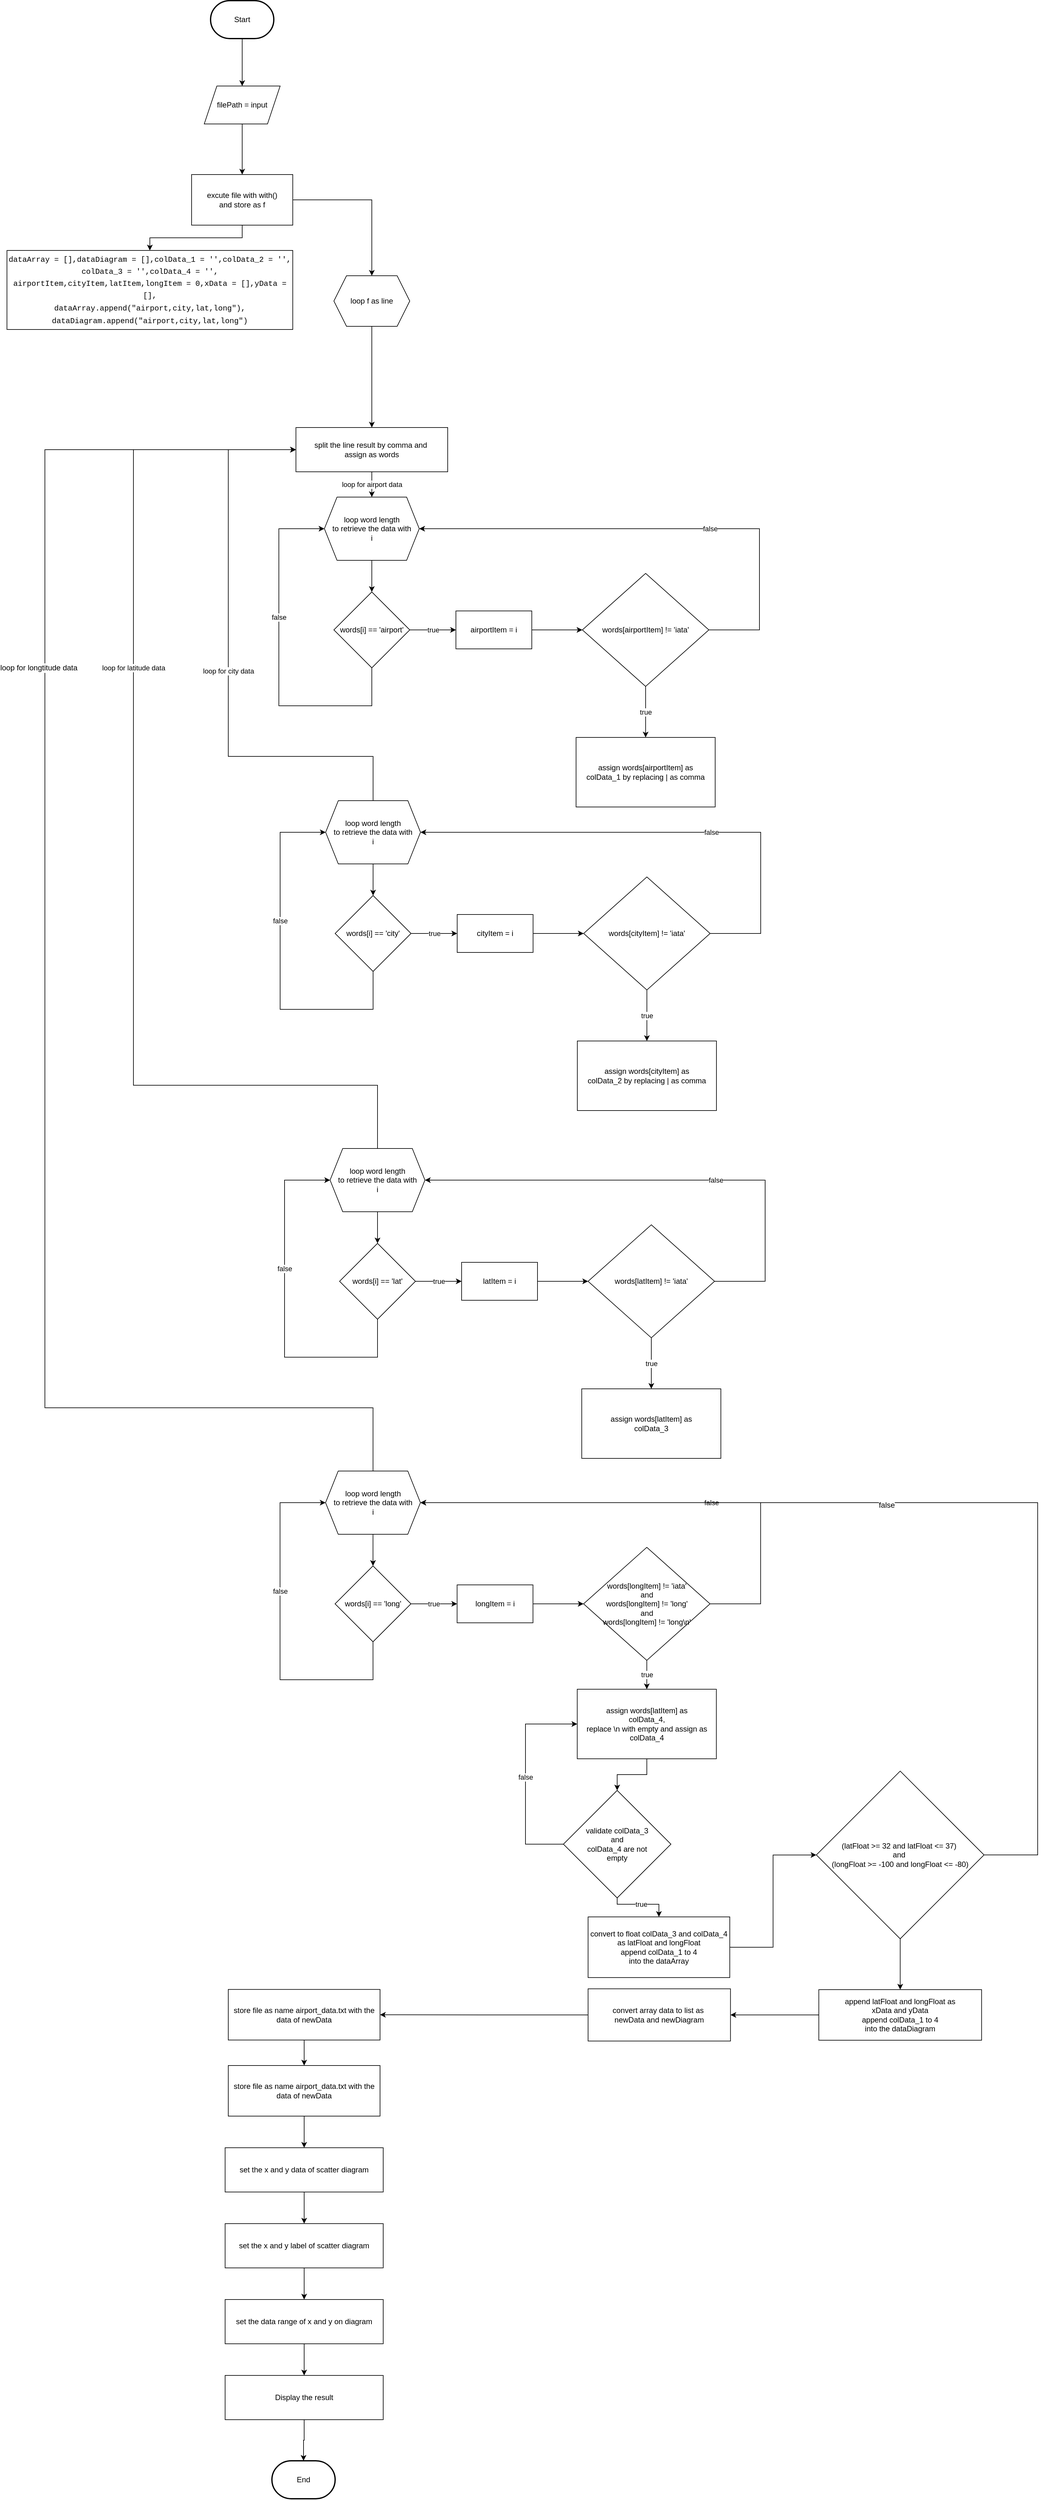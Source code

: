 <mxfile version="18.0.8" type="github">
  <diagram id="BPIov5GIYBPwOmNNc0Fw" name="Page-1">
    <mxGraphModel dx="1422" dy="864" grid="1" gridSize="10" guides="1" tooltips="1" connect="1" arrows="1" fold="1" page="1" pageScale="1" pageWidth="2000" pageHeight="5000" math="0" shadow="0">
      <root>
        <mxCell id="0" />
        <mxCell id="1" parent="0" />
        <mxCell id="6LwQTle8XzFV5wLSoJAP-1" value="filePath = input" style="shape=parallelogram;perimeter=parallelogramPerimeter;whiteSpace=wrap;html=1;fixedSize=1;" parent="1" vertex="1">
          <mxGeometry x="502" y="155" width="120" height="60" as="geometry" />
        </mxCell>
        <mxCell id="6LwQTle8XzFV5wLSoJAP-20" style="edgeStyle=orthogonalEdgeStyle;rounded=0;orthogonalLoop=1;jettySize=auto;html=1;exitX=0.5;exitY=1;exitDx=0;exitDy=0;entryX=0.5;entryY=0;entryDx=0;entryDy=0;" parent="1" source="6LwQTle8XzFV5wLSoJAP-2" target="6LwQTle8XzFV5wLSoJAP-4" edge="1">
          <mxGeometry relative="1" as="geometry" />
        </mxCell>
        <mxCell id="6LwQTle8XzFV5wLSoJAP-2" value="excute file with with()&lt;br&gt;and store as f" style="rounded=0;whiteSpace=wrap;html=1;" parent="1" vertex="1">
          <mxGeometry x="482" y="295" width="160" height="80" as="geometry" />
        </mxCell>
        <mxCell id="6LwQTle8XzFV5wLSoJAP-3" value="" style="endArrow=classic;html=1;rounded=0;entryX=0.5;entryY=0;entryDx=0;entryDy=0;exitX=0.5;exitY=1;exitDx=0;exitDy=0;" parent="1" source="6LwQTle8XzFV5wLSoJAP-1" target="6LwQTle8XzFV5wLSoJAP-2" edge="1">
          <mxGeometry width="50" height="50" relative="1" as="geometry">
            <mxPoint x="602" y="335" as="sourcePoint" />
            <mxPoint x="652" y="285" as="targetPoint" />
          </mxGeometry>
        </mxCell>
        <mxCell id="6LwQTle8XzFV5wLSoJAP-4" value="&lt;div style=&quot;line-height: 19px;&quot;&gt;&lt;div style=&quot;font-family: Consolas, &amp;quot;Courier New&amp;quot;, monospace;&quot;&gt;dataArray = [],&lt;span style=&quot;background-color: initial;&quot;&gt;dataDiagram &lt;/span&gt;&lt;span style=&quot;background-color: initial;&quot;&gt;=&lt;/span&gt;&lt;span style=&quot;background-color: initial;&quot;&gt; [],&lt;/span&gt;&lt;span style=&quot;background-color: initial;&quot;&gt;colData_1 &lt;/span&gt;&lt;span style=&quot;background-color: initial;&quot;&gt;=&lt;/span&gt;&lt;span style=&quot;background-color: initial;&quot;&gt; &lt;/span&gt;&lt;span style=&quot;background-color: initial;&quot;&gt;&#39;&#39;,&lt;/span&gt;&lt;span style=&quot;background-color: initial;&quot;&gt;colData_2 &lt;/span&gt;&lt;span style=&quot;background-color: initial;&quot;&gt;=&lt;/span&gt;&lt;span style=&quot;background-color: initial;&quot;&gt; &lt;/span&gt;&lt;span style=&quot;background-color: initial;&quot;&gt;&#39;&#39;,&lt;/span&gt;&lt;/div&gt;&lt;div style=&quot;font-family: Consolas, &amp;quot;Courier New&amp;quot;, monospace;&quot;&gt;&lt;span style=&quot;background-color: initial;&quot;&gt;colData_3 &lt;/span&gt;&lt;span style=&quot;background-color: initial;&quot;&gt;=&lt;/span&gt;&lt;span style=&quot;background-color: initial;&quot;&gt; &lt;/span&gt;&lt;span style=&quot;background-color: initial;&quot;&gt;&#39;&#39;,&lt;/span&gt;&lt;span style=&quot;background-color: initial;&quot;&gt;colData_4 &lt;/span&gt;&lt;span style=&quot;background-color: initial;&quot;&gt;=&lt;/span&gt;&lt;span style=&quot;background-color: initial;&quot;&gt; &lt;/span&gt;&lt;span style=&quot;background-color: initial;&quot;&gt;&#39;&#39;,&lt;/span&gt;&lt;/div&gt;&lt;div style=&quot;font-family: Consolas, &amp;quot;Courier New&amp;quot;, monospace;&quot;&gt;&lt;span style=&quot;background-color: initial;&quot;&gt;airportItem,&lt;/span&gt;&lt;span style=&quot;background-color: initial;&quot;&gt;cityItem,&lt;/span&gt;&lt;span style=&quot;background-color: initial;&quot;&gt;latItem,&lt;/span&gt;&lt;span style=&quot;background-color: initial;&quot;&gt;longItem &lt;/span&gt;&lt;span style=&quot;background-color: initial;&quot;&gt;=&lt;/span&gt;&lt;span style=&quot;background-color: initial;&quot;&gt; &lt;/span&gt;&lt;span style=&quot;background-color: initial;&quot;&gt;0,&lt;/span&gt;&lt;span style=&quot;background-color: initial;&quot;&gt;xData &lt;/span&gt;&lt;span style=&quot;background-color: initial;&quot;&gt;=&lt;/span&gt;&lt;span style=&quot;background-color: initial;&quot;&gt; [],&lt;/span&gt;&lt;span style=&quot;background-color: initial;&quot;&gt;yData &lt;/span&gt;&lt;span style=&quot;background-color: initial;&quot;&gt;=&lt;/span&gt;&lt;span style=&quot;background-color: initial;&quot;&gt; [],&lt;/span&gt;&lt;/div&gt;&lt;div style=&quot;&quot;&gt;&lt;span style=&quot;background-color: initial;&quot;&gt;&lt;font face=&quot;Consolas, Courier New, monospace&quot;&gt;dataArray.append(&quot;airport,city,lat,long&quot;),&lt;/font&gt;&lt;/span&gt;&lt;/div&gt;&lt;div style=&quot;&quot;&gt;&lt;span style=&quot;background-color: initial;&quot;&gt;&lt;font face=&quot;Consolas, Courier New, monospace&quot;&gt;dataDiagram.append(&quot;airport,city,lat,long&quot;)&lt;/font&gt;&lt;br&gt;&lt;/span&gt;&lt;/div&gt;&lt;/div&gt;" style="rounded=0;whiteSpace=wrap;html=1;" parent="1" vertex="1">
          <mxGeometry x="190" y="415" width="452" height="125" as="geometry" />
        </mxCell>
        <mxCell id="6LwQTle8XzFV5wLSoJAP-6" value="" style="endArrow=classic;html=1;rounded=0;exitX=1;exitY=0.5;exitDx=0;exitDy=0;entryX=0.5;entryY=0;entryDx=0;entryDy=0;" parent="1" source="6LwQTle8XzFV5wLSoJAP-2" target="6LwQTle8XzFV5wLSoJAP-9" edge="1">
          <mxGeometry width="50" height="50" relative="1" as="geometry">
            <mxPoint x="692" y="395" as="sourcePoint" />
            <mxPoint x="767" y="455" as="targetPoint" />
            <Array as="points">
              <mxPoint x="767" y="335" />
            </Array>
          </mxGeometry>
        </mxCell>
        <mxCell id="6LwQTle8XzFV5wLSoJAP-8" value="" style="endArrow=classic;html=1;rounded=0;entryX=0.5;entryY=0;entryDx=0;entryDy=0;exitX=0.5;exitY=1;exitDx=0;exitDy=0;" parent="1" source="6LwQTle8XzFV5wLSoJAP-9" target="6LwQTle8XzFV5wLSoJAP-11" edge="1">
          <mxGeometry width="50" height="50" relative="1" as="geometry">
            <mxPoint x="767" y="540" as="sourcePoint" />
            <mxPoint x="767" y="575" as="targetPoint" />
          </mxGeometry>
        </mxCell>
        <mxCell id="6LwQTle8XzFV5wLSoJAP-9" value="loop f as line" style="shape=hexagon;perimeter=hexagonPerimeter2;whiteSpace=wrap;html=1;fixedSize=1;" parent="1" vertex="1">
          <mxGeometry x="707" y="455" width="120" height="80" as="geometry" />
        </mxCell>
        <mxCell id="6LwQTle8XzFV5wLSoJAP-11" value="split the line result by comma and&amp;nbsp;&lt;br&gt;assign as words" style="rounded=0;whiteSpace=wrap;html=1;" parent="1" vertex="1">
          <mxGeometry x="647" y="695" width="240" height="70" as="geometry" />
        </mxCell>
        <mxCell id="6LwQTle8XzFV5wLSoJAP-16" style="edgeStyle=orthogonalEdgeStyle;rounded=0;orthogonalLoop=1;jettySize=auto;html=1;entryX=0.5;entryY=0;entryDx=0;entryDy=0;" parent="1" source="6LwQTle8XzFV5wLSoJAP-13" target="6LwQTle8XzFV5wLSoJAP-15" edge="1">
          <mxGeometry relative="1" as="geometry" />
        </mxCell>
        <mxCell id="6LwQTle8XzFV5wLSoJAP-13" value="loop word length&lt;br&gt;to retrieve the data with&lt;br&gt;i" style="shape=hexagon;perimeter=hexagonPerimeter2;whiteSpace=wrap;html=1;fixedSize=1;" parent="1" vertex="1">
          <mxGeometry x="692" y="805" width="150" height="100" as="geometry" />
        </mxCell>
        <mxCell id="6LwQTle8XzFV5wLSoJAP-14" value="loop for airport data" style="endArrow=classic;html=1;rounded=0;entryX=0.5;entryY=0;entryDx=0;entryDy=0;exitX=0.5;exitY=1;exitDx=0;exitDy=0;" parent="1" source="6LwQTle8XzFV5wLSoJAP-11" target="6LwQTle8XzFV5wLSoJAP-13" edge="1">
          <mxGeometry width="50" height="50" relative="1" as="geometry">
            <mxPoint x="777" y="655" as="sourcePoint" />
            <mxPoint x="777" y="705" as="targetPoint" />
          </mxGeometry>
        </mxCell>
        <mxCell id="6LwQTle8XzFV5wLSoJAP-17" value="true" style="edgeStyle=orthogonalEdgeStyle;rounded=0;orthogonalLoop=1;jettySize=auto;html=1;" parent="1" source="6LwQTle8XzFV5wLSoJAP-15" target="6LwQTle8XzFV5wLSoJAP-19" edge="1">
          <mxGeometry relative="1" as="geometry">
            <mxPoint x="900" y="1015" as="targetPoint" />
          </mxGeometry>
        </mxCell>
        <mxCell id="6LwQTle8XzFV5wLSoJAP-18" value="false" style="edgeStyle=orthogonalEdgeStyle;rounded=0;orthogonalLoop=1;jettySize=auto;html=1;exitX=0.5;exitY=1;exitDx=0;exitDy=0;entryX=0;entryY=0.5;entryDx=0;entryDy=0;" parent="1" source="6LwQTle8XzFV5wLSoJAP-15" target="6LwQTle8XzFV5wLSoJAP-13" edge="1">
          <mxGeometry x="0.241" relative="1" as="geometry">
            <Array as="points">
              <mxPoint x="767" y="1135" />
              <mxPoint x="620" y="1135" />
              <mxPoint x="620" y="855" />
            </Array>
            <mxPoint as="offset" />
          </mxGeometry>
        </mxCell>
        <mxCell id="6LwQTle8XzFV5wLSoJAP-15" value="words[i] == &#39;airport&#39;" style="rhombus;whiteSpace=wrap;html=1;" parent="1" vertex="1">
          <mxGeometry x="707" y="955" width="120" height="120" as="geometry" />
        </mxCell>
        <mxCell id="6LwQTle8XzFV5wLSoJAP-22" value="" style="edgeStyle=orthogonalEdgeStyle;rounded=0;orthogonalLoop=1;jettySize=auto;html=1;" parent="1" source="6LwQTle8XzFV5wLSoJAP-19" target="6LwQTle8XzFV5wLSoJAP-21" edge="1">
          <mxGeometry relative="1" as="geometry" />
        </mxCell>
        <mxCell id="6LwQTle8XzFV5wLSoJAP-19" value="airportItem = i" style="rounded=0;whiteSpace=wrap;html=1;" parent="1" vertex="1">
          <mxGeometry x="900" y="985" width="120" height="60" as="geometry" />
        </mxCell>
        <mxCell id="6LwQTle8XzFV5wLSoJAP-23" style="edgeStyle=orthogonalEdgeStyle;rounded=0;orthogonalLoop=1;jettySize=auto;html=1;entryX=1;entryY=0.5;entryDx=0;entryDy=0;" parent="1" source="6LwQTle8XzFV5wLSoJAP-21" target="6LwQTle8XzFV5wLSoJAP-13" edge="1">
          <mxGeometry relative="1" as="geometry">
            <Array as="points">
              <mxPoint x="1380" y="1015" />
              <mxPoint x="1380" y="855" />
            </Array>
          </mxGeometry>
        </mxCell>
        <mxCell id="6LwQTle8XzFV5wLSoJAP-24" value="false" style="edgeLabel;html=1;align=center;verticalAlign=middle;resizable=0;points=[];" parent="6LwQTle8XzFV5wLSoJAP-23" vertex="1" connectable="0">
          <mxGeometry x="-0.182" relative="1" as="geometry">
            <mxPoint as="offset" />
          </mxGeometry>
        </mxCell>
        <mxCell id="6LwQTle8XzFV5wLSoJAP-28" value="true" style="edgeStyle=orthogonalEdgeStyle;rounded=0;orthogonalLoop=1;jettySize=auto;html=1;" parent="1" source="6LwQTle8XzFV5wLSoJAP-21" target="6LwQTle8XzFV5wLSoJAP-27" edge="1">
          <mxGeometry relative="1" as="geometry" />
        </mxCell>
        <mxCell id="6LwQTle8XzFV5wLSoJAP-21" value="words[airportItem] != &#39;iata&#39;" style="rhombus;whiteSpace=wrap;html=1;rounded=0;" parent="1" vertex="1">
          <mxGeometry x="1100" y="925.63" width="200" height="178.75" as="geometry" />
        </mxCell>
        <mxCell id="6LwQTle8XzFV5wLSoJAP-27" value="assign&amp;nbsp;words[airportItem] as &lt;br&gt;colData_1 by replacing | as comma" style="whiteSpace=wrap;html=1;rounded=0;" parent="1" vertex="1">
          <mxGeometry x="1090" y="1185.01" width="219.99" height="109.99" as="geometry" />
        </mxCell>
        <mxCell id="6LwQTle8XzFV5wLSoJAP-29" style="edgeStyle=orthogonalEdgeStyle;rounded=0;orthogonalLoop=1;jettySize=auto;html=1;entryX=0.5;entryY=0;entryDx=0;entryDy=0;exitX=0.5;exitY=1;exitDx=0;exitDy=0;" parent="1" source="6LwQTle8XzFV5wLSoJAP-40" target="6LwQTle8XzFV5wLSoJAP-32" edge="1">
          <mxGeometry relative="1" as="geometry">
            <mxPoint x="769" y="1385" as="sourcePoint" />
          </mxGeometry>
        </mxCell>
        <mxCell id="6LwQTle8XzFV5wLSoJAP-30" value="true" style="edgeStyle=orthogonalEdgeStyle;rounded=0;orthogonalLoop=1;jettySize=auto;html=1;" parent="1" source="6LwQTle8XzFV5wLSoJAP-32" target="6LwQTle8XzFV5wLSoJAP-34" edge="1">
          <mxGeometry relative="1" as="geometry">
            <mxPoint x="902" y="1495" as="targetPoint" />
          </mxGeometry>
        </mxCell>
        <mxCell id="6LwQTle8XzFV5wLSoJAP-31" value="false" style="edgeStyle=orthogonalEdgeStyle;rounded=0;orthogonalLoop=1;jettySize=auto;html=1;exitX=0.5;exitY=1;exitDx=0;exitDy=0;entryX=0;entryY=0.5;entryDx=0;entryDy=0;" parent="1" source="6LwQTle8XzFV5wLSoJAP-32" target="6LwQTle8XzFV5wLSoJAP-40" edge="1">
          <mxGeometry x="0.241" relative="1" as="geometry">
            <mxPoint x="694" y="1335" as="targetPoint" />
            <Array as="points">
              <mxPoint x="769" y="1615" />
              <mxPoint x="622" y="1615" />
              <mxPoint x="622" y="1335" />
            </Array>
            <mxPoint as="offset" />
          </mxGeometry>
        </mxCell>
        <mxCell id="6LwQTle8XzFV5wLSoJAP-32" value="words[i] == &#39;city&#39;" style="rhombus;whiteSpace=wrap;html=1;" parent="1" vertex="1">
          <mxGeometry x="709" y="1435" width="120" height="120" as="geometry" />
        </mxCell>
        <mxCell id="6LwQTle8XzFV5wLSoJAP-33" value="" style="edgeStyle=orthogonalEdgeStyle;rounded=0;orthogonalLoop=1;jettySize=auto;html=1;" parent="1" source="6LwQTle8XzFV5wLSoJAP-34" target="6LwQTle8XzFV5wLSoJAP-38" edge="1">
          <mxGeometry relative="1" as="geometry" />
        </mxCell>
        <mxCell id="6LwQTle8XzFV5wLSoJAP-34" value="cityItem = i" style="rounded=0;whiteSpace=wrap;html=1;" parent="1" vertex="1">
          <mxGeometry x="902" y="1465" width="120" height="60" as="geometry" />
        </mxCell>
        <mxCell id="6LwQTle8XzFV5wLSoJAP-35" style="edgeStyle=orthogonalEdgeStyle;rounded=0;orthogonalLoop=1;jettySize=auto;html=1;entryX=1;entryY=0.5;entryDx=0;entryDy=0;" parent="1" source="6LwQTle8XzFV5wLSoJAP-38" target="6LwQTle8XzFV5wLSoJAP-40" edge="1">
          <mxGeometry relative="1" as="geometry">
            <mxPoint x="844" y="1335" as="targetPoint" />
            <Array as="points">
              <mxPoint x="1382" y="1495" />
              <mxPoint x="1382" y="1335" />
            </Array>
          </mxGeometry>
        </mxCell>
        <mxCell id="6LwQTle8XzFV5wLSoJAP-36" value="false" style="edgeLabel;html=1;align=center;verticalAlign=middle;resizable=0;points=[];" parent="6LwQTle8XzFV5wLSoJAP-35" vertex="1" connectable="0">
          <mxGeometry x="-0.182" relative="1" as="geometry">
            <mxPoint as="offset" />
          </mxGeometry>
        </mxCell>
        <mxCell id="6LwQTle8XzFV5wLSoJAP-37" value="true" style="edgeStyle=orthogonalEdgeStyle;rounded=0;orthogonalLoop=1;jettySize=auto;html=1;" parent="1" source="6LwQTle8XzFV5wLSoJAP-38" target="6LwQTle8XzFV5wLSoJAP-39" edge="1">
          <mxGeometry relative="1" as="geometry" />
        </mxCell>
        <mxCell id="6LwQTle8XzFV5wLSoJAP-38" value="words[cityItem] != &#39;iata&#39;" style="rhombus;whiteSpace=wrap;html=1;rounded=0;" parent="1" vertex="1">
          <mxGeometry x="1102" y="1405.63" width="200" height="178.75" as="geometry" />
        </mxCell>
        <mxCell id="6LwQTle8XzFV5wLSoJAP-39" value="assign&amp;nbsp;words[cityItem] as &lt;br&gt;colData_2 by replacing | as comma" style="whiteSpace=wrap;html=1;rounded=0;" parent="1" vertex="1">
          <mxGeometry x="1092" y="1665.01" width="219.99" height="109.99" as="geometry" />
        </mxCell>
        <mxCell id="6LwQTle8XzFV5wLSoJAP-41" value="loop for city data" style="edgeStyle=orthogonalEdgeStyle;rounded=0;orthogonalLoop=1;jettySize=auto;html=1;entryX=0;entryY=0.5;entryDx=0;entryDy=0;" parent="1" source="6LwQTle8XzFV5wLSoJAP-40" target="6LwQTle8XzFV5wLSoJAP-11" edge="1">
          <mxGeometry x="-0.026" relative="1" as="geometry">
            <Array as="points">
              <mxPoint x="769" y="1215" />
              <mxPoint x="540" y="1215" />
              <mxPoint x="540" y="730" />
            </Array>
            <mxPoint as="offset" />
          </mxGeometry>
        </mxCell>
        <mxCell id="6LwQTle8XzFV5wLSoJAP-40" value="loop word length&lt;br&gt;to retrieve the data with&lt;br&gt;i" style="shape=hexagon;perimeter=hexagonPerimeter2;whiteSpace=wrap;html=1;fixedSize=1;" parent="1" vertex="1">
          <mxGeometry x="694" y="1285" width="150" height="100" as="geometry" />
        </mxCell>
        <mxCell id="6LwQTle8XzFV5wLSoJAP-42" style="edgeStyle=orthogonalEdgeStyle;rounded=0;orthogonalLoop=1;jettySize=auto;html=1;entryX=0.5;entryY=0;entryDx=0;entryDy=0;exitX=0.5;exitY=1;exitDx=0;exitDy=0;" parent="1" source="6LwQTle8XzFV5wLSoJAP-53" target="6LwQTle8XzFV5wLSoJAP-45" edge="1">
          <mxGeometry relative="1" as="geometry">
            <mxPoint x="776" y="1935" as="sourcePoint" />
          </mxGeometry>
        </mxCell>
        <mxCell id="6LwQTle8XzFV5wLSoJAP-43" value="true" style="edgeStyle=orthogonalEdgeStyle;rounded=0;orthogonalLoop=1;jettySize=auto;html=1;" parent="1" source="6LwQTle8XzFV5wLSoJAP-45" target="6LwQTle8XzFV5wLSoJAP-47" edge="1">
          <mxGeometry relative="1" as="geometry">
            <mxPoint x="909" y="2045" as="targetPoint" />
          </mxGeometry>
        </mxCell>
        <mxCell id="6LwQTle8XzFV5wLSoJAP-44" value="false" style="edgeStyle=orthogonalEdgeStyle;rounded=0;orthogonalLoop=1;jettySize=auto;html=1;exitX=0.5;exitY=1;exitDx=0;exitDy=0;entryX=0;entryY=0.5;entryDx=0;entryDy=0;" parent="1" source="6LwQTle8XzFV5wLSoJAP-45" target="6LwQTle8XzFV5wLSoJAP-53" edge="1">
          <mxGeometry x="0.241" relative="1" as="geometry">
            <mxPoint x="701" y="1885" as="targetPoint" />
            <Array as="points">
              <mxPoint x="776" y="2165" />
              <mxPoint x="629" y="2165" />
              <mxPoint x="629" y="1885" />
            </Array>
            <mxPoint as="offset" />
          </mxGeometry>
        </mxCell>
        <mxCell id="6LwQTle8XzFV5wLSoJAP-45" value="words[i] == &#39;lat&#39;" style="rhombus;whiteSpace=wrap;html=1;" parent="1" vertex="1">
          <mxGeometry x="716" y="1985" width="120" height="120" as="geometry" />
        </mxCell>
        <mxCell id="6LwQTle8XzFV5wLSoJAP-46" value="" style="edgeStyle=orthogonalEdgeStyle;rounded=0;orthogonalLoop=1;jettySize=auto;html=1;" parent="1" source="6LwQTle8XzFV5wLSoJAP-47" target="6LwQTle8XzFV5wLSoJAP-51" edge="1">
          <mxGeometry relative="1" as="geometry" />
        </mxCell>
        <mxCell id="6LwQTle8XzFV5wLSoJAP-47" value="latItem = i" style="rounded=0;whiteSpace=wrap;html=1;" parent="1" vertex="1">
          <mxGeometry x="909" y="2015" width="120" height="60" as="geometry" />
        </mxCell>
        <mxCell id="6LwQTle8XzFV5wLSoJAP-48" style="edgeStyle=orthogonalEdgeStyle;rounded=0;orthogonalLoop=1;jettySize=auto;html=1;entryX=1;entryY=0.5;entryDx=0;entryDy=0;" parent="1" source="6LwQTle8XzFV5wLSoJAP-51" target="6LwQTle8XzFV5wLSoJAP-53" edge="1">
          <mxGeometry relative="1" as="geometry">
            <mxPoint x="851" y="1885" as="targetPoint" />
            <Array as="points">
              <mxPoint x="1389" y="2045" />
              <mxPoint x="1389" y="1885" />
            </Array>
          </mxGeometry>
        </mxCell>
        <mxCell id="6LwQTle8XzFV5wLSoJAP-49" value="false" style="edgeLabel;html=1;align=center;verticalAlign=middle;resizable=0;points=[];" parent="6LwQTle8XzFV5wLSoJAP-48" vertex="1" connectable="0">
          <mxGeometry x="-0.182" relative="1" as="geometry">
            <mxPoint as="offset" />
          </mxGeometry>
        </mxCell>
        <mxCell id="6LwQTle8XzFV5wLSoJAP-50" value="true" style="edgeStyle=orthogonalEdgeStyle;rounded=0;orthogonalLoop=1;jettySize=auto;html=1;" parent="1" source="6LwQTle8XzFV5wLSoJAP-51" target="6LwQTle8XzFV5wLSoJAP-52" edge="1">
          <mxGeometry relative="1" as="geometry" />
        </mxCell>
        <mxCell id="6LwQTle8XzFV5wLSoJAP-51" value="words[latItem] != &#39;iata&#39;" style="rhombus;whiteSpace=wrap;html=1;rounded=0;" parent="1" vertex="1">
          <mxGeometry x="1109" y="1955.63" width="200" height="178.75" as="geometry" />
        </mxCell>
        <mxCell id="6LwQTle8XzFV5wLSoJAP-52" value="assign&amp;nbsp;words[latItem] as &lt;br&gt;colData_3" style="whiteSpace=wrap;html=1;rounded=0;" parent="1" vertex="1">
          <mxGeometry x="1099" y="2215.01" width="219.99" height="109.99" as="geometry" />
        </mxCell>
        <mxCell id="6LwQTle8XzFV5wLSoJAP-54" style="edgeStyle=orthogonalEdgeStyle;rounded=0;orthogonalLoop=1;jettySize=auto;html=1;entryX=0;entryY=0.5;entryDx=0;entryDy=0;" parent="1" source="6LwQTle8XzFV5wLSoJAP-53" target="6LwQTle8XzFV5wLSoJAP-11" edge="1">
          <mxGeometry relative="1" as="geometry">
            <Array as="points">
              <mxPoint x="776" y="1735" />
              <mxPoint x="390" y="1735" />
              <mxPoint x="390" y="730" />
            </Array>
          </mxGeometry>
        </mxCell>
        <mxCell id="6LwQTle8XzFV5wLSoJAP-55" value="loop for latitude data" style="edgeLabel;html=1;align=center;verticalAlign=middle;resizable=0;points=[];" parent="6LwQTle8XzFV5wLSoJAP-54" vertex="1" connectable="0">
          <mxGeometry x="-0.006" relative="1" as="geometry">
            <mxPoint y="-277" as="offset" />
          </mxGeometry>
        </mxCell>
        <mxCell id="6LwQTle8XzFV5wLSoJAP-53" value="loop word length&lt;br&gt;to retrieve the data with&lt;br&gt;i" style="shape=hexagon;perimeter=hexagonPerimeter2;whiteSpace=wrap;html=1;fixedSize=1;" parent="1" vertex="1">
          <mxGeometry x="701" y="1835" width="150" height="100" as="geometry" />
        </mxCell>
        <mxCell id="6LwQTle8XzFV5wLSoJAP-57" style="edgeStyle=orthogonalEdgeStyle;rounded=0;orthogonalLoop=1;jettySize=auto;html=1;entryX=0.5;entryY=0;entryDx=0;entryDy=0;exitX=0.5;exitY=1;exitDx=0;exitDy=0;" parent="1" source="6LwQTle8XzFV5wLSoJAP-68" target="6LwQTle8XzFV5wLSoJAP-60" edge="1">
          <mxGeometry relative="1" as="geometry">
            <mxPoint x="768.86" y="2445" as="sourcePoint" />
          </mxGeometry>
        </mxCell>
        <mxCell id="6LwQTle8XzFV5wLSoJAP-58" value="true" style="edgeStyle=orthogonalEdgeStyle;rounded=0;orthogonalLoop=1;jettySize=auto;html=1;" parent="1" source="6LwQTle8XzFV5wLSoJAP-60" target="6LwQTle8XzFV5wLSoJAP-62" edge="1">
          <mxGeometry relative="1" as="geometry">
            <mxPoint x="901.86" y="2555" as="targetPoint" />
          </mxGeometry>
        </mxCell>
        <mxCell id="6LwQTle8XzFV5wLSoJAP-59" value="false" style="edgeStyle=orthogonalEdgeStyle;rounded=0;orthogonalLoop=1;jettySize=auto;html=1;exitX=0.5;exitY=1;exitDx=0;exitDy=0;entryX=0;entryY=0.5;entryDx=0;entryDy=0;" parent="1" source="6LwQTle8XzFV5wLSoJAP-60" target="6LwQTle8XzFV5wLSoJAP-68" edge="1">
          <mxGeometry x="0.241" relative="1" as="geometry">
            <mxPoint x="693.86" y="2395" as="targetPoint" />
            <Array as="points">
              <mxPoint x="768.86" y="2675" />
              <mxPoint x="621.86" y="2675" />
              <mxPoint x="621.86" y="2395" />
            </Array>
            <mxPoint as="offset" />
          </mxGeometry>
        </mxCell>
        <mxCell id="6LwQTle8XzFV5wLSoJAP-60" value="words[i] == &#39;long&#39;" style="rhombus;whiteSpace=wrap;html=1;" parent="1" vertex="1">
          <mxGeometry x="708.86" y="2495" width="120" height="120" as="geometry" />
        </mxCell>
        <mxCell id="6LwQTle8XzFV5wLSoJAP-61" value="" style="edgeStyle=orthogonalEdgeStyle;rounded=0;orthogonalLoop=1;jettySize=auto;html=1;" parent="1" source="6LwQTle8XzFV5wLSoJAP-62" target="6LwQTle8XzFV5wLSoJAP-66" edge="1">
          <mxGeometry relative="1" as="geometry" />
        </mxCell>
        <mxCell id="6LwQTle8XzFV5wLSoJAP-62" value="longItem = i" style="rounded=0;whiteSpace=wrap;html=1;" parent="1" vertex="1">
          <mxGeometry x="901.86" y="2525" width="120" height="60" as="geometry" />
        </mxCell>
        <mxCell id="6LwQTle8XzFV5wLSoJAP-63" style="edgeStyle=orthogonalEdgeStyle;rounded=0;orthogonalLoop=1;jettySize=auto;html=1;entryX=1;entryY=0.5;entryDx=0;entryDy=0;" parent="1" source="6LwQTle8XzFV5wLSoJAP-66" target="6LwQTle8XzFV5wLSoJAP-68" edge="1">
          <mxGeometry relative="1" as="geometry">
            <mxPoint x="843.86" y="2395" as="targetPoint" />
            <Array as="points">
              <mxPoint x="1381.86" y="2555" />
              <mxPoint x="1381.86" y="2395" />
            </Array>
          </mxGeometry>
        </mxCell>
        <mxCell id="6LwQTle8XzFV5wLSoJAP-64" value="false" style="edgeLabel;html=1;align=center;verticalAlign=middle;resizable=0;points=[];" parent="6LwQTle8XzFV5wLSoJAP-63" vertex="1" connectable="0">
          <mxGeometry x="-0.182" relative="1" as="geometry">
            <mxPoint as="offset" />
          </mxGeometry>
        </mxCell>
        <mxCell id="6LwQTle8XzFV5wLSoJAP-65" value="true" style="edgeStyle=orthogonalEdgeStyle;rounded=0;orthogonalLoop=1;jettySize=auto;html=1;" parent="1" source="6LwQTle8XzFV5wLSoJAP-66" target="6LwQTle8XzFV5wLSoJAP-67" edge="1">
          <mxGeometry relative="1" as="geometry" />
        </mxCell>
        <mxCell id="6LwQTle8XzFV5wLSoJAP-66" value="words[longItem] != &#39;iata&#39; &lt;br&gt;and &lt;br&gt;words[longItem] != &#39;long&#39;&lt;br&gt;and&lt;br&gt;words[longItem] != &#39;long\n&#39;" style="rhombus;whiteSpace=wrap;html=1;rounded=0;" parent="1" vertex="1">
          <mxGeometry x="1101.86" y="2465.63" width="200" height="178.75" as="geometry" />
        </mxCell>
        <mxCell id="6LwQTle8XzFV5wLSoJAP-73" value="" style="edgeStyle=orthogonalEdgeStyle;rounded=0;orthogonalLoop=1;jettySize=auto;html=1;fontSize=12;fontColor=#000000;entryX=0.5;entryY=0;entryDx=0;entryDy=0;" parent="1" source="6LwQTle8XzFV5wLSoJAP-67" target="eBDmmTzqOYnVnQXmWOaE-3" edge="1">
          <mxGeometry relative="1" as="geometry" />
        </mxCell>
        <mxCell id="6LwQTle8XzFV5wLSoJAP-67" value="assign&amp;nbsp;words[latItem] as &lt;br&gt;colData_4,&lt;br&gt;replace \n with empty and assign as&lt;br&gt;colData_4" style="whiteSpace=wrap;html=1;rounded=0;" parent="1" vertex="1">
          <mxGeometry x="1091.86" y="2690" width="219.99" height="109.99" as="geometry" />
        </mxCell>
        <mxCell id="6LwQTle8XzFV5wLSoJAP-69" style="edgeStyle=orthogonalEdgeStyle;rounded=0;orthogonalLoop=1;jettySize=auto;html=1;entryX=0;entryY=0.5;entryDx=0;entryDy=0;fontSize=12;fontColor=#000000;" parent="1" source="6LwQTle8XzFV5wLSoJAP-68" target="6LwQTle8XzFV5wLSoJAP-11" edge="1">
          <mxGeometry relative="1" as="geometry">
            <Array as="points">
              <mxPoint x="769" y="2245" />
              <mxPoint x="250" y="2245" />
              <mxPoint x="250" y="730" />
            </Array>
          </mxGeometry>
        </mxCell>
        <mxCell id="6LwQTle8XzFV5wLSoJAP-70" value="loop for longtitude data" style="edgeLabel;html=1;align=center;verticalAlign=middle;resizable=0;points=[];fontSize=12;fontColor=#000000;" parent="6LwQTle8XzFV5wLSoJAP-69" vertex="1" connectable="0">
          <mxGeometry x="0.269" y="-1" relative="1" as="geometry">
            <mxPoint x="-11" y="-183" as="offset" />
          </mxGeometry>
        </mxCell>
        <mxCell id="6LwQTle8XzFV5wLSoJAP-68" value="loop word length&lt;br&gt;to retrieve the data with&lt;br&gt;i" style="shape=hexagon;perimeter=hexagonPerimeter2;whiteSpace=wrap;html=1;fixedSize=1;" parent="1" vertex="1">
          <mxGeometry x="693.86" y="2345" width="150" height="100" as="geometry" />
        </mxCell>
        <mxCell id="easNnuGj9xqRz9nYho5o-2" value="" style="edgeStyle=orthogonalEdgeStyle;rounded=0;orthogonalLoop=1;jettySize=auto;html=1;fontSize=12;fontColor=#000000;" parent="1" source="6LwQTle8XzFV5wLSoJAP-72" target="easNnuGj9xqRz9nYho5o-1" edge="1">
          <mxGeometry relative="1" as="geometry" />
        </mxCell>
        <mxCell id="6LwQTle8XzFV5wLSoJAP-72" value="convert to float colData_3 and colData_4&lt;br&gt;as latFloat and longFloat&lt;br&gt;append colData_1 to 4 &lt;br&gt;into the dataArray" style="whiteSpace=wrap;html=1;rounded=0;" parent="1" vertex="1">
          <mxGeometry x="1109" y="3050" width="224.09" height="95.93" as="geometry" />
        </mxCell>
        <mxCell id="easNnuGj9xqRz9nYho5o-5" value="" style="edgeStyle=orthogonalEdgeStyle;rounded=0;orthogonalLoop=1;jettySize=auto;html=1;fontSize=12;fontColor=#000000;" parent="1" source="easNnuGj9xqRz9nYho5o-1" target="easNnuGj9xqRz9nYho5o-4" edge="1">
          <mxGeometry relative="1" as="geometry" />
        </mxCell>
        <mxCell id="easNnuGj9xqRz9nYho5o-7" style="edgeStyle=orthogonalEdgeStyle;rounded=0;orthogonalLoop=1;jettySize=auto;html=1;exitX=1;exitY=0.5;exitDx=0;exitDy=0;entryX=1;entryY=0.5;entryDx=0;entryDy=0;fontSize=12;fontColor=#000000;" parent="1" source="easNnuGj9xqRz9nYho5o-1" target="6LwQTle8XzFV5wLSoJAP-68" edge="1">
          <mxGeometry relative="1" as="geometry">
            <Array as="points">
              <mxPoint x="1820" y="2952" />
              <mxPoint x="1820" y="2395" />
            </Array>
          </mxGeometry>
        </mxCell>
        <mxCell id="easNnuGj9xqRz9nYho5o-8" value="false" style="edgeLabel;html=1;align=center;verticalAlign=middle;resizable=0;points=[];fontSize=12;fontColor=#000000;" parent="easNnuGj9xqRz9nYho5o-7" vertex="1" connectable="0">
          <mxGeometry x="0.09" y="4" relative="1" as="geometry">
            <mxPoint x="1" as="offset" />
          </mxGeometry>
        </mxCell>
        <mxCell id="easNnuGj9xqRz9nYho5o-1" value="(latFloat &gt;= 32 and latFloat &lt;= 37) &#xa;and &#xa;(longFloat &gt;= -100 and longFloat &lt;= -80)" style="rhombus;whiteSpace=wrap;html=1;rounded=0;" parent="1" vertex="1">
          <mxGeometry x="1470" y="2819.45" width="265.18" height="265.18" as="geometry" />
        </mxCell>
        <mxCell id="easNnuGj9xqRz9nYho5o-10" value="" style="edgeStyle=orthogonalEdgeStyle;rounded=0;orthogonalLoop=1;jettySize=auto;html=1;fontSize=12;fontColor=#000000;" parent="1" source="easNnuGj9xqRz9nYho5o-4" target="easNnuGj9xqRz9nYho5o-9" edge="1">
          <mxGeometry relative="1" as="geometry" />
        </mxCell>
        <mxCell id="easNnuGj9xqRz9nYho5o-4" value="&lt;span style=&quot;&quot;&gt;append latFloat and longFloat as&lt;br&gt;xData and yData&lt;br&gt;append colData_1 to 4&lt;/span&gt;&lt;br style=&quot;&quot;&gt;&lt;span style=&quot;&quot;&gt;into the dataDiagram&lt;/span&gt;" style="whiteSpace=wrap;html=1;rounded=0;" parent="1" vertex="1">
          <mxGeometry x="1473.89" y="3165" width="257.41" height="80" as="geometry" />
        </mxCell>
        <mxCell id="easNnuGj9xqRz9nYho5o-14" style="edgeStyle=orthogonalEdgeStyle;rounded=0;orthogonalLoop=1;jettySize=auto;html=1;entryX=1;entryY=0.5;entryDx=0;entryDy=0;fontSize=12;fontColor=#000000;" parent="1" source="easNnuGj9xqRz9nYho5o-9" target="easNnuGj9xqRz9nYho5o-11" edge="1">
          <mxGeometry relative="1" as="geometry" />
        </mxCell>
        <mxCell id="easNnuGj9xqRz9nYho5o-9" value="convert array data to list as&amp;nbsp;&lt;br&gt;newData and newDiagram" style="whiteSpace=wrap;html=1;rounded=0;" parent="1" vertex="1">
          <mxGeometry x="1109" y="3163.7" width="225.19" height="82.59" as="geometry" />
        </mxCell>
        <mxCell id="easNnuGj9xqRz9nYho5o-13" style="edgeStyle=orthogonalEdgeStyle;rounded=0;orthogonalLoop=1;jettySize=auto;html=1;entryX=0.5;entryY=0;entryDx=0;entryDy=0;fontSize=12;fontColor=#000000;" parent="1" source="easNnuGj9xqRz9nYho5o-11" target="easNnuGj9xqRz9nYho5o-12" edge="1">
          <mxGeometry relative="1" as="geometry" />
        </mxCell>
        <mxCell id="easNnuGj9xqRz9nYho5o-11" value="store file as name airport_data.txt with the data of newData" style="rounded=0;whiteSpace=wrap;html=1;labelBackgroundColor=none;fontSize=12;fontColor=#000000;" parent="1" vertex="1">
          <mxGeometry x="540" y="3164.7" width="240" height="80" as="geometry" />
        </mxCell>
        <mxCell id="easNnuGj9xqRz9nYho5o-16" style="edgeStyle=orthogonalEdgeStyle;rounded=0;orthogonalLoop=1;jettySize=auto;html=1;entryX=0.5;entryY=0;entryDx=0;entryDy=0;fontSize=12;fontColor=#000000;" parent="1" source="easNnuGj9xqRz9nYho5o-12" target="easNnuGj9xqRz9nYho5o-15" edge="1">
          <mxGeometry relative="1" as="geometry" />
        </mxCell>
        <mxCell id="easNnuGj9xqRz9nYho5o-12" value="store file as name airport_data.txt with the data of newData" style="rounded=0;whiteSpace=wrap;html=1;labelBackgroundColor=none;fontSize=12;fontColor=#000000;" parent="1" vertex="1">
          <mxGeometry x="540" y="3285" width="240" height="80" as="geometry" />
        </mxCell>
        <mxCell id="easNnuGj9xqRz9nYho5o-18" value="" style="edgeStyle=orthogonalEdgeStyle;rounded=0;orthogonalLoop=1;jettySize=auto;html=1;fontSize=12;fontColor=#000000;" parent="1" source="easNnuGj9xqRz9nYho5o-15" target="easNnuGj9xqRz9nYho5o-17" edge="1">
          <mxGeometry relative="1" as="geometry" />
        </mxCell>
        <mxCell id="easNnuGj9xqRz9nYho5o-15" value="set the x and y data of scatter diagram" style="rounded=0;whiteSpace=wrap;html=1;labelBackgroundColor=none;fontSize=12;fontColor=#000000;" parent="1" vertex="1">
          <mxGeometry x="535" y="3415" width="250" height="70" as="geometry" />
        </mxCell>
        <mxCell id="easNnuGj9xqRz9nYho5o-20" value="" style="edgeStyle=orthogonalEdgeStyle;rounded=0;orthogonalLoop=1;jettySize=auto;html=1;fontSize=12;fontColor=#000000;" parent="1" source="easNnuGj9xqRz9nYho5o-17" target="easNnuGj9xqRz9nYho5o-19" edge="1">
          <mxGeometry relative="1" as="geometry" />
        </mxCell>
        <mxCell id="easNnuGj9xqRz9nYho5o-17" value="set the x and y label of scatter diagram" style="rounded=0;whiteSpace=wrap;html=1;labelBackgroundColor=none;fontSize=12;fontColor=#000000;" parent="1" vertex="1">
          <mxGeometry x="535" y="3535" width="250" height="70" as="geometry" />
        </mxCell>
        <mxCell id="easNnuGj9xqRz9nYho5o-22" value="" style="edgeStyle=orthogonalEdgeStyle;rounded=0;orthogonalLoop=1;jettySize=auto;html=1;fontSize=12;fontColor=#000000;" parent="1" source="easNnuGj9xqRz9nYho5o-19" target="easNnuGj9xqRz9nYho5o-21" edge="1">
          <mxGeometry relative="1" as="geometry" />
        </mxCell>
        <mxCell id="easNnuGj9xqRz9nYho5o-19" value="set the data range of x and y on diagram" style="rounded=0;whiteSpace=wrap;html=1;labelBackgroundColor=none;fontSize=12;fontColor=#000000;" parent="1" vertex="1">
          <mxGeometry x="535" y="3655" width="250" height="70" as="geometry" />
        </mxCell>
        <mxCell id="easNnuGj9xqRz9nYho5o-26" style="edgeStyle=orthogonalEdgeStyle;rounded=0;orthogonalLoop=1;jettySize=auto;html=1;exitX=0.5;exitY=1;exitDx=0;exitDy=0;entryX=0.5;entryY=0;entryDx=0;entryDy=0;entryPerimeter=0;fontSize=12;fontColor=#000000;" parent="1" source="easNnuGj9xqRz9nYho5o-21" target="easNnuGj9xqRz9nYho5o-25" edge="1">
          <mxGeometry relative="1" as="geometry" />
        </mxCell>
        <mxCell id="easNnuGj9xqRz9nYho5o-21" value="Display the result" style="rounded=0;whiteSpace=wrap;html=1;labelBackgroundColor=none;fontSize=12;fontColor=#000000;" parent="1" vertex="1">
          <mxGeometry x="535" y="3775" width="250" height="70" as="geometry" />
        </mxCell>
        <mxCell id="easNnuGj9xqRz9nYho5o-24" style="edgeStyle=orthogonalEdgeStyle;rounded=0;orthogonalLoop=1;jettySize=auto;html=1;entryX=0.5;entryY=0;entryDx=0;entryDy=0;fontSize=12;fontColor=#000000;" parent="1" source="easNnuGj9xqRz9nYho5o-23" target="6LwQTle8XzFV5wLSoJAP-1" edge="1">
          <mxGeometry relative="1" as="geometry" />
        </mxCell>
        <mxCell id="easNnuGj9xqRz9nYho5o-23" value="Start" style="strokeWidth=2;html=1;shape=mxgraph.flowchart.terminator;whiteSpace=wrap;labelBackgroundColor=none;fontSize=12;fontColor=#000000;" parent="1" vertex="1">
          <mxGeometry x="512" y="20" width="100" height="60" as="geometry" />
        </mxCell>
        <mxCell id="easNnuGj9xqRz9nYho5o-25" value="End" style="strokeWidth=2;html=1;shape=mxgraph.flowchart.terminator;whiteSpace=wrap;labelBackgroundColor=none;fontSize=12;fontColor=#000000;" parent="1" vertex="1">
          <mxGeometry x="609" y="3910" width="100" height="60" as="geometry" />
        </mxCell>
        <mxCell id="eBDmmTzqOYnVnQXmWOaE-5" value="false" style="edgeStyle=orthogonalEdgeStyle;rounded=0;orthogonalLoop=1;jettySize=auto;html=1;exitX=0;exitY=0.5;exitDx=0;exitDy=0;entryX=0;entryY=0.5;entryDx=0;entryDy=0;" edge="1" parent="1" source="eBDmmTzqOYnVnQXmWOaE-3" target="6LwQTle8XzFV5wLSoJAP-67">
          <mxGeometry relative="1" as="geometry">
            <Array as="points">
              <mxPoint x="1010" y="2935" />
              <mxPoint x="1010" y="2745" />
            </Array>
          </mxGeometry>
        </mxCell>
        <mxCell id="eBDmmTzqOYnVnQXmWOaE-6" value="true" style="edgeStyle=orthogonalEdgeStyle;rounded=0;orthogonalLoop=1;jettySize=auto;html=1;exitX=0.5;exitY=1;exitDx=0;exitDy=0;entryX=0.5;entryY=0;entryDx=0;entryDy=0;" edge="1" parent="1" source="eBDmmTzqOYnVnQXmWOaE-3" target="6LwQTle8XzFV5wLSoJAP-72">
          <mxGeometry relative="1" as="geometry">
            <Array as="points">
              <mxPoint x="1155" y="3030" />
              <mxPoint x="1221" y="3030" />
            </Array>
          </mxGeometry>
        </mxCell>
        <mxCell id="eBDmmTzqOYnVnQXmWOaE-3" value="validate colData_3 &lt;br&gt;and &lt;br&gt;colData_4 are not &lt;br&gt;empty" style="rhombus;whiteSpace=wrap;html=1;rounded=0;" vertex="1" parent="1">
          <mxGeometry x="1070" y="2850" width="170" height="170" as="geometry" />
        </mxCell>
      </root>
    </mxGraphModel>
  </diagram>
</mxfile>
